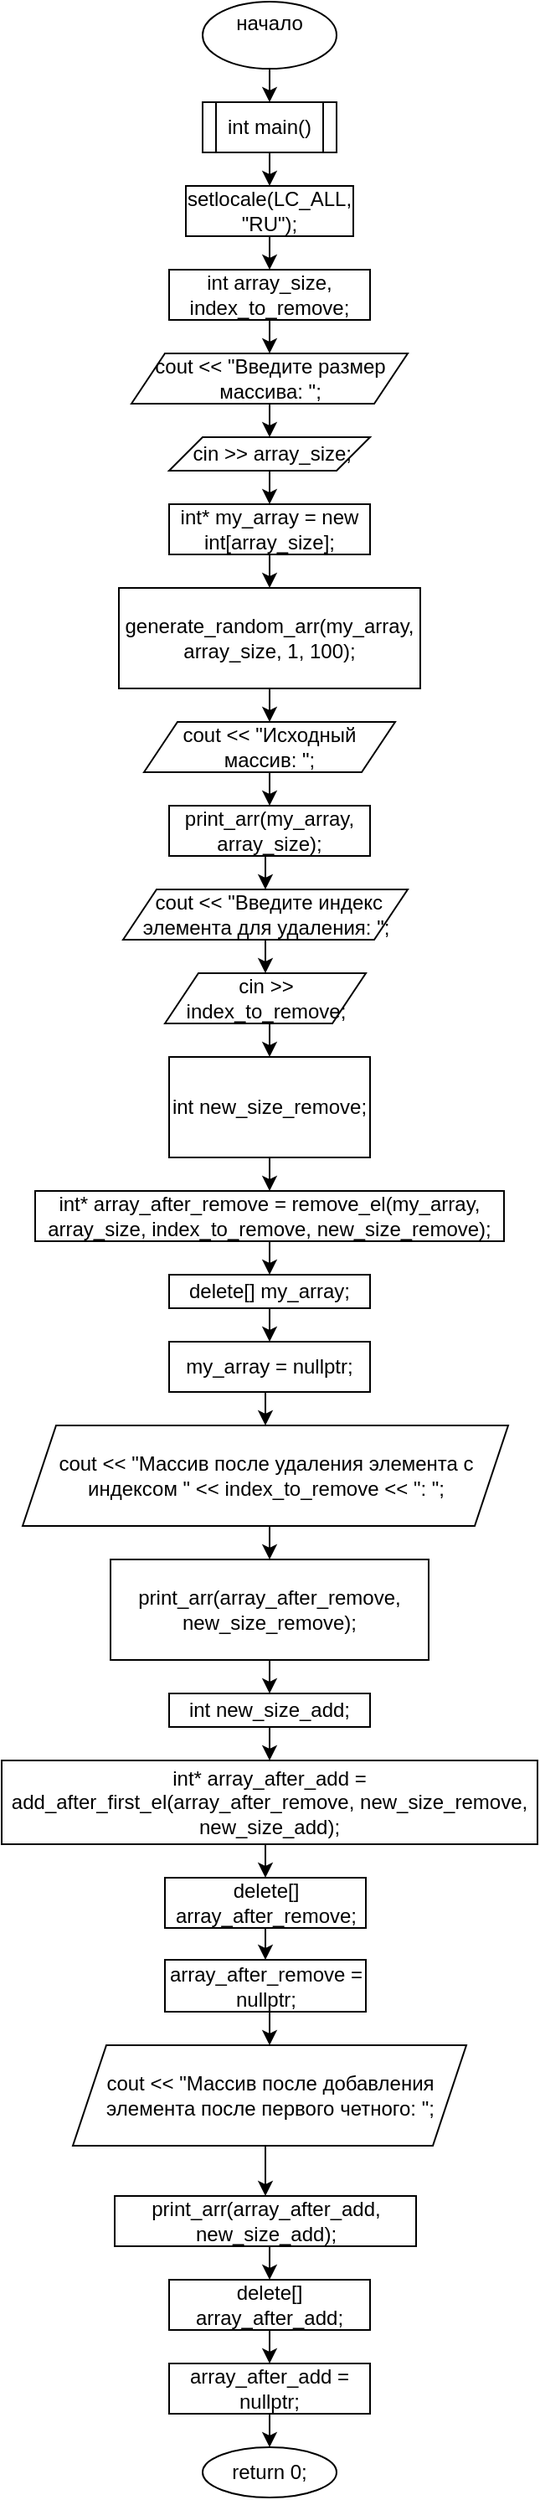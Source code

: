 <mxfile version="25.0.2">
  <diagram name="Страница — 1" id="c3FpzVAowm54_wwiwMbk">
    <mxGraphModel dx="1050" dy="725" grid="1" gridSize="10" guides="1" tooltips="1" connect="1" arrows="1" fold="1" page="1" pageScale="1" pageWidth="827" pageHeight="1169" math="0" shadow="0">
      <root>
        <mxCell id="0" />
        <mxCell id="1" parent="0" />
        <mxCell id="mSysGVXLbgmxceeKrl9w-4" style="edgeStyle=orthogonalEdgeStyle;rounded=0;orthogonalLoop=1;jettySize=auto;html=1;exitX=0.5;exitY=1;exitDx=0;exitDy=0;entryX=0.5;entryY=0;entryDx=0;entryDy=0;" edge="1" parent="1" source="mSysGVXLbgmxceeKrl9w-1" target="mSysGVXLbgmxceeKrl9w-2">
          <mxGeometry relative="1" as="geometry" />
        </mxCell>
        <mxCell id="mSysGVXLbgmxceeKrl9w-1" value="начало&lt;div&gt;&lt;br&gt;&lt;/div&gt;" style="ellipse;whiteSpace=wrap;html=1;" vertex="1" parent="1">
          <mxGeometry x="360" width="80" height="40" as="geometry" />
        </mxCell>
        <mxCell id="mSysGVXLbgmxceeKrl9w-5" style="edgeStyle=orthogonalEdgeStyle;rounded=0;orthogonalLoop=1;jettySize=auto;html=1;exitX=0.5;exitY=1;exitDx=0;exitDy=0;entryX=0.5;entryY=0;entryDx=0;entryDy=0;" edge="1" parent="1" source="mSysGVXLbgmxceeKrl9w-2" target="mSysGVXLbgmxceeKrl9w-3">
          <mxGeometry relative="1" as="geometry" />
        </mxCell>
        <mxCell id="mSysGVXLbgmxceeKrl9w-2" value="int main()" style="shape=process;whiteSpace=wrap;html=1;backgroundOutline=1;" vertex="1" parent="1">
          <mxGeometry x="360" y="60" width="80" height="30" as="geometry" />
        </mxCell>
        <mxCell id="mSysGVXLbgmxceeKrl9w-31" style="edgeStyle=orthogonalEdgeStyle;rounded=0;orthogonalLoop=1;jettySize=auto;html=1;exitX=0.5;exitY=1;exitDx=0;exitDy=0;entryX=0.5;entryY=0;entryDx=0;entryDy=0;" edge="1" parent="1" source="mSysGVXLbgmxceeKrl9w-3" target="mSysGVXLbgmxceeKrl9w-6">
          <mxGeometry relative="1" as="geometry" />
        </mxCell>
        <mxCell id="mSysGVXLbgmxceeKrl9w-3" value="setlocale(LC_ALL, &quot;RU&quot;);" style="whiteSpace=wrap;html=1;" vertex="1" parent="1">
          <mxGeometry x="350" y="110" width="100" height="30" as="geometry" />
        </mxCell>
        <mxCell id="mSysGVXLbgmxceeKrl9w-32" style="edgeStyle=orthogonalEdgeStyle;rounded=0;orthogonalLoop=1;jettySize=auto;html=1;exitX=0.5;exitY=1;exitDx=0;exitDy=0;entryX=0.5;entryY=0;entryDx=0;entryDy=0;" edge="1" parent="1" source="mSysGVXLbgmxceeKrl9w-6" target="mSysGVXLbgmxceeKrl9w-7">
          <mxGeometry relative="1" as="geometry" />
        </mxCell>
        <mxCell id="mSysGVXLbgmxceeKrl9w-6" value="int array_size, index_to_remove;" style="whiteSpace=wrap;html=1;" vertex="1" parent="1">
          <mxGeometry x="340" y="160" width="120" height="30" as="geometry" />
        </mxCell>
        <mxCell id="mSysGVXLbgmxceeKrl9w-33" style="edgeStyle=orthogonalEdgeStyle;rounded=0;orthogonalLoop=1;jettySize=auto;html=1;exitX=0.5;exitY=1;exitDx=0;exitDy=0;entryX=0.5;entryY=0;entryDx=0;entryDy=0;" edge="1" parent="1" source="mSysGVXLbgmxceeKrl9w-7" target="mSysGVXLbgmxceeKrl9w-8">
          <mxGeometry relative="1" as="geometry" />
        </mxCell>
        <mxCell id="mSysGVXLbgmxceeKrl9w-7" value="cout &amp;lt;&amp;lt; &quot;Введите размер массива: &quot;;" style="shape=parallelogram;perimeter=parallelogramPerimeter;whiteSpace=wrap;html=1;fixedSize=1;" vertex="1" parent="1">
          <mxGeometry x="317.5" y="210" width="165" height="30" as="geometry" />
        </mxCell>
        <mxCell id="mSysGVXLbgmxceeKrl9w-34" style="edgeStyle=orthogonalEdgeStyle;rounded=0;orthogonalLoop=1;jettySize=auto;html=1;exitX=0.5;exitY=1;exitDx=0;exitDy=0;entryX=0.5;entryY=0;entryDx=0;entryDy=0;" edge="1" parent="1" source="mSysGVXLbgmxceeKrl9w-8" target="mSysGVXLbgmxceeKrl9w-9">
          <mxGeometry relative="1" as="geometry" />
        </mxCell>
        <mxCell id="mSysGVXLbgmxceeKrl9w-8" value="&amp;nbsp;cin &amp;gt;&amp;gt; array_size;" style="shape=parallelogram;perimeter=parallelogramPerimeter;whiteSpace=wrap;html=1;fixedSize=1;" vertex="1" parent="1">
          <mxGeometry x="340" y="260" width="120" height="20" as="geometry" />
        </mxCell>
        <mxCell id="mSysGVXLbgmxceeKrl9w-35" style="edgeStyle=orthogonalEdgeStyle;rounded=0;orthogonalLoop=1;jettySize=auto;html=1;exitX=0.5;exitY=1;exitDx=0;exitDy=0;entryX=0.5;entryY=0;entryDx=0;entryDy=0;" edge="1" parent="1" source="mSysGVXLbgmxceeKrl9w-9" target="mSysGVXLbgmxceeKrl9w-10">
          <mxGeometry relative="1" as="geometry" />
        </mxCell>
        <mxCell id="mSysGVXLbgmxceeKrl9w-9" value="int* my_array = new int[array_size];" style="whiteSpace=wrap;html=1;" vertex="1" parent="1">
          <mxGeometry x="340" y="300" width="120" height="30" as="geometry" />
        </mxCell>
        <mxCell id="mSysGVXLbgmxceeKrl9w-36" style="edgeStyle=orthogonalEdgeStyle;rounded=0;orthogonalLoop=1;jettySize=auto;html=1;exitX=0.5;exitY=1;exitDx=0;exitDy=0;entryX=0.5;entryY=0;entryDx=0;entryDy=0;" edge="1" parent="1" source="mSysGVXLbgmxceeKrl9w-10" target="mSysGVXLbgmxceeKrl9w-11">
          <mxGeometry relative="1" as="geometry" />
        </mxCell>
        <mxCell id="mSysGVXLbgmxceeKrl9w-10" value="generate_random_arr(my_array, array_size, 1, 100);" style="whiteSpace=wrap;html=1;" vertex="1" parent="1">
          <mxGeometry x="310" y="350" width="180" height="60" as="geometry" />
        </mxCell>
        <mxCell id="mSysGVXLbgmxceeKrl9w-37" style="edgeStyle=orthogonalEdgeStyle;rounded=0;orthogonalLoop=1;jettySize=auto;html=1;exitX=0.5;exitY=1;exitDx=0;exitDy=0;entryX=0.5;entryY=0;entryDx=0;entryDy=0;" edge="1" parent="1" source="mSysGVXLbgmxceeKrl9w-11" target="mSysGVXLbgmxceeKrl9w-12">
          <mxGeometry relative="1" as="geometry" />
        </mxCell>
        <mxCell id="mSysGVXLbgmxceeKrl9w-11" value="cout &amp;lt;&amp;lt; &quot;Исходный массив: &quot;;" style="shape=parallelogram;perimeter=parallelogramPerimeter;whiteSpace=wrap;html=1;fixedSize=1;" vertex="1" parent="1">
          <mxGeometry x="325" y="430" width="150" height="30" as="geometry" />
        </mxCell>
        <mxCell id="mSysGVXLbgmxceeKrl9w-38" style="edgeStyle=orthogonalEdgeStyle;rounded=0;orthogonalLoop=1;jettySize=auto;html=1;exitX=0.5;exitY=1;exitDx=0;exitDy=0;entryX=0.5;entryY=0;entryDx=0;entryDy=0;" edge="1" parent="1" source="mSysGVXLbgmxceeKrl9w-12" target="mSysGVXLbgmxceeKrl9w-13">
          <mxGeometry relative="1" as="geometry" />
        </mxCell>
        <mxCell id="mSysGVXLbgmxceeKrl9w-12" value="print_arr(my_array, array_size);" style="whiteSpace=wrap;html=1;" vertex="1" parent="1">
          <mxGeometry x="340" y="480" width="120" height="30" as="geometry" />
        </mxCell>
        <mxCell id="mSysGVXLbgmxceeKrl9w-39" style="edgeStyle=orthogonalEdgeStyle;rounded=0;orthogonalLoop=1;jettySize=auto;html=1;exitX=0.5;exitY=1;exitDx=0;exitDy=0;entryX=0.5;entryY=0;entryDx=0;entryDy=0;" edge="1" parent="1" source="mSysGVXLbgmxceeKrl9w-13" target="mSysGVXLbgmxceeKrl9w-14">
          <mxGeometry relative="1" as="geometry" />
        </mxCell>
        <mxCell id="mSysGVXLbgmxceeKrl9w-13" value="&amp;nbsp;cout &amp;lt;&amp;lt; &quot;Введите индекс элемента для удаления: &quot;;" style="shape=parallelogram;perimeter=parallelogramPerimeter;whiteSpace=wrap;html=1;fixedSize=1;" vertex="1" parent="1">
          <mxGeometry x="312.5" y="530" width="170" height="30" as="geometry" />
        </mxCell>
        <mxCell id="mSysGVXLbgmxceeKrl9w-40" style="edgeStyle=orthogonalEdgeStyle;rounded=0;orthogonalLoop=1;jettySize=auto;html=1;exitX=0.5;exitY=1;exitDx=0;exitDy=0;entryX=0.5;entryY=0;entryDx=0;entryDy=0;" edge="1" parent="1" source="mSysGVXLbgmxceeKrl9w-14" target="mSysGVXLbgmxceeKrl9w-15">
          <mxGeometry relative="1" as="geometry" />
        </mxCell>
        <mxCell id="mSysGVXLbgmxceeKrl9w-14" value="cin &amp;gt;&amp;gt; index_to_remove;" style="shape=parallelogram;perimeter=parallelogramPerimeter;whiteSpace=wrap;html=1;fixedSize=1;" vertex="1" parent="1">
          <mxGeometry x="337.5" y="580" width="120" height="30" as="geometry" />
        </mxCell>
        <mxCell id="mSysGVXLbgmxceeKrl9w-41" style="edgeStyle=orthogonalEdgeStyle;rounded=0;orthogonalLoop=1;jettySize=auto;html=1;exitX=0.5;exitY=1;exitDx=0;exitDy=0;entryX=0.5;entryY=0;entryDx=0;entryDy=0;" edge="1" parent="1" source="mSysGVXLbgmxceeKrl9w-15" target="mSysGVXLbgmxceeKrl9w-16">
          <mxGeometry relative="1" as="geometry" />
        </mxCell>
        <mxCell id="mSysGVXLbgmxceeKrl9w-15" value="int new_size_remove;" style="whiteSpace=wrap;html=1;" vertex="1" parent="1">
          <mxGeometry x="340" y="630" width="120" height="60" as="geometry" />
        </mxCell>
        <mxCell id="mSysGVXLbgmxceeKrl9w-42" style="edgeStyle=orthogonalEdgeStyle;rounded=0;orthogonalLoop=1;jettySize=auto;html=1;exitX=0.5;exitY=1;exitDx=0;exitDy=0;entryX=0.5;entryY=0;entryDx=0;entryDy=0;" edge="1" parent="1" source="mSysGVXLbgmxceeKrl9w-16" target="mSysGVXLbgmxceeKrl9w-17">
          <mxGeometry relative="1" as="geometry" />
        </mxCell>
        <mxCell id="mSysGVXLbgmxceeKrl9w-16" value="int* array_after_remove = remove_el(my_array, array_size, index_to_remove, new_size_remove);" style="whiteSpace=wrap;html=1;" vertex="1" parent="1">
          <mxGeometry x="260" y="710" width="280" height="30" as="geometry" />
        </mxCell>
        <mxCell id="mSysGVXLbgmxceeKrl9w-43" style="edgeStyle=orthogonalEdgeStyle;rounded=0;orthogonalLoop=1;jettySize=auto;html=1;exitX=0.5;exitY=1;exitDx=0;exitDy=0;entryX=0.5;entryY=0;entryDx=0;entryDy=0;" edge="1" parent="1" source="mSysGVXLbgmxceeKrl9w-17" target="mSysGVXLbgmxceeKrl9w-18">
          <mxGeometry relative="1" as="geometry" />
        </mxCell>
        <mxCell id="mSysGVXLbgmxceeKrl9w-17" value="delete[] my_array;" style="whiteSpace=wrap;html=1;" vertex="1" parent="1">
          <mxGeometry x="340" y="760" width="120" height="20" as="geometry" />
        </mxCell>
        <mxCell id="mSysGVXLbgmxceeKrl9w-44" style="edgeStyle=orthogonalEdgeStyle;rounded=0;orthogonalLoop=1;jettySize=auto;html=1;exitX=0.5;exitY=1;exitDx=0;exitDy=0;entryX=0.5;entryY=0;entryDx=0;entryDy=0;" edge="1" parent="1" source="mSysGVXLbgmxceeKrl9w-18" target="mSysGVXLbgmxceeKrl9w-19">
          <mxGeometry relative="1" as="geometry" />
        </mxCell>
        <mxCell id="mSysGVXLbgmxceeKrl9w-18" value="my_array = nullptr;" style="whiteSpace=wrap;html=1;" vertex="1" parent="1">
          <mxGeometry x="340" y="800" width="120" height="30" as="geometry" />
        </mxCell>
        <mxCell id="mSysGVXLbgmxceeKrl9w-45" style="edgeStyle=orthogonalEdgeStyle;rounded=0;orthogonalLoop=1;jettySize=auto;html=1;exitX=0.5;exitY=1;exitDx=0;exitDy=0;entryX=0.5;entryY=0;entryDx=0;entryDy=0;" edge="1" parent="1" source="mSysGVXLbgmxceeKrl9w-19" target="mSysGVXLbgmxceeKrl9w-20">
          <mxGeometry relative="1" as="geometry" />
        </mxCell>
        <mxCell id="mSysGVXLbgmxceeKrl9w-19" value="cout &amp;lt;&amp;lt; &quot;Массив после удаления элемента с индексом &quot; &amp;lt;&amp;lt; index_to_remove &amp;lt;&amp;lt; &quot;: &quot;;" style="shape=parallelogram;perimeter=parallelogramPerimeter;whiteSpace=wrap;html=1;fixedSize=1;" vertex="1" parent="1">
          <mxGeometry x="252.5" y="850" width="290" height="60" as="geometry" />
        </mxCell>
        <mxCell id="mSysGVXLbgmxceeKrl9w-47" style="edgeStyle=orthogonalEdgeStyle;rounded=0;orthogonalLoop=1;jettySize=auto;html=1;exitX=0.5;exitY=1;exitDx=0;exitDy=0;entryX=0.5;entryY=0;entryDx=0;entryDy=0;" edge="1" parent="1" source="mSysGVXLbgmxceeKrl9w-20" target="mSysGVXLbgmxceeKrl9w-21">
          <mxGeometry relative="1" as="geometry" />
        </mxCell>
        <mxCell id="mSysGVXLbgmxceeKrl9w-20" value="print_arr(array_after_remove, new_size_remove);" style="whiteSpace=wrap;html=1;" vertex="1" parent="1">
          <mxGeometry x="305" y="930" width="190" height="60" as="geometry" />
        </mxCell>
        <mxCell id="mSysGVXLbgmxceeKrl9w-48" style="edgeStyle=orthogonalEdgeStyle;rounded=0;orthogonalLoop=1;jettySize=auto;html=1;exitX=0.5;exitY=1;exitDx=0;exitDy=0;entryX=0.5;entryY=0;entryDx=0;entryDy=0;" edge="1" parent="1" source="mSysGVXLbgmxceeKrl9w-21" target="mSysGVXLbgmxceeKrl9w-22">
          <mxGeometry relative="1" as="geometry" />
        </mxCell>
        <mxCell id="mSysGVXLbgmxceeKrl9w-21" value="int new_size_add;" style="whiteSpace=wrap;html=1;" vertex="1" parent="1">
          <mxGeometry x="340" y="1010" width="120" height="20" as="geometry" />
        </mxCell>
        <mxCell id="mSysGVXLbgmxceeKrl9w-49" style="edgeStyle=orthogonalEdgeStyle;rounded=0;orthogonalLoop=1;jettySize=auto;html=1;exitX=0.5;exitY=1;exitDx=0;exitDy=0;entryX=0.5;entryY=0;entryDx=0;entryDy=0;" edge="1" parent="1" source="mSysGVXLbgmxceeKrl9w-22" target="mSysGVXLbgmxceeKrl9w-23">
          <mxGeometry relative="1" as="geometry" />
        </mxCell>
        <mxCell id="mSysGVXLbgmxceeKrl9w-22" value="int* array_after_add = add_after_first_el(array_after_remove, new_size_remove, new_size_add);" style="whiteSpace=wrap;html=1;" vertex="1" parent="1">
          <mxGeometry x="240" y="1050" width="320" height="50" as="geometry" />
        </mxCell>
        <mxCell id="mSysGVXLbgmxceeKrl9w-50" style="edgeStyle=orthogonalEdgeStyle;rounded=0;orthogonalLoop=1;jettySize=auto;html=1;exitX=0.5;exitY=1;exitDx=0;exitDy=0;entryX=0.5;entryY=0;entryDx=0;entryDy=0;" edge="1" parent="1" source="mSysGVXLbgmxceeKrl9w-23" target="mSysGVXLbgmxceeKrl9w-24">
          <mxGeometry relative="1" as="geometry" />
        </mxCell>
        <mxCell id="mSysGVXLbgmxceeKrl9w-23" value="delete[] array_after_remove;" style="whiteSpace=wrap;html=1;" vertex="1" parent="1">
          <mxGeometry x="337.5" y="1120" width="120" height="30" as="geometry" />
        </mxCell>
        <mxCell id="mSysGVXLbgmxceeKrl9w-51" style="edgeStyle=orthogonalEdgeStyle;rounded=0;orthogonalLoop=1;jettySize=auto;html=1;exitX=0.5;exitY=1;exitDx=0;exitDy=0;entryX=0.5;entryY=0;entryDx=0;entryDy=0;" edge="1" parent="1" source="mSysGVXLbgmxceeKrl9w-24" target="mSysGVXLbgmxceeKrl9w-25">
          <mxGeometry relative="1" as="geometry" />
        </mxCell>
        <mxCell id="mSysGVXLbgmxceeKrl9w-24" value="array_after_remove = nullptr;" style="whiteSpace=wrap;html=1;" vertex="1" parent="1">
          <mxGeometry x="337.5" y="1169" width="120" height="31" as="geometry" />
        </mxCell>
        <mxCell id="mSysGVXLbgmxceeKrl9w-52" style="edgeStyle=orthogonalEdgeStyle;rounded=0;orthogonalLoop=1;jettySize=auto;html=1;exitX=0.5;exitY=1;exitDx=0;exitDy=0;entryX=0.5;entryY=0;entryDx=0;entryDy=0;" edge="1" parent="1" source="mSysGVXLbgmxceeKrl9w-25" target="mSysGVXLbgmxceeKrl9w-26">
          <mxGeometry relative="1" as="geometry" />
        </mxCell>
        <mxCell id="mSysGVXLbgmxceeKrl9w-25" value="cout &amp;lt;&amp;lt; &quot;Массив после добавления элемента после первого четного: &quot;;" style="shape=parallelogram;perimeter=parallelogramPerimeter;whiteSpace=wrap;html=1;fixedSize=1;" vertex="1" parent="1">
          <mxGeometry x="282.5" y="1220" width="235" height="60" as="geometry" />
        </mxCell>
        <mxCell id="mSysGVXLbgmxceeKrl9w-53" style="edgeStyle=orthogonalEdgeStyle;rounded=0;orthogonalLoop=1;jettySize=auto;html=1;exitX=0.5;exitY=1;exitDx=0;exitDy=0;entryX=0.5;entryY=0;entryDx=0;entryDy=0;" edge="1" parent="1" source="mSysGVXLbgmxceeKrl9w-26" target="mSysGVXLbgmxceeKrl9w-27">
          <mxGeometry relative="1" as="geometry" />
        </mxCell>
        <mxCell id="mSysGVXLbgmxceeKrl9w-26" value="print_arr(array_after_add, new_size_add);" style="whiteSpace=wrap;html=1;" vertex="1" parent="1">
          <mxGeometry x="307.5" y="1310" width="180" height="30" as="geometry" />
        </mxCell>
        <mxCell id="mSysGVXLbgmxceeKrl9w-54" style="edgeStyle=orthogonalEdgeStyle;rounded=0;orthogonalLoop=1;jettySize=auto;html=1;exitX=0.5;exitY=1;exitDx=0;exitDy=0;entryX=0.5;entryY=0;entryDx=0;entryDy=0;" edge="1" parent="1" source="mSysGVXLbgmxceeKrl9w-27" target="mSysGVXLbgmxceeKrl9w-28">
          <mxGeometry relative="1" as="geometry" />
        </mxCell>
        <mxCell id="mSysGVXLbgmxceeKrl9w-27" value="delete[] array_after_add;" style="whiteSpace=wrap;html=1;" vertex="1" parent="1">
          <mxGeometry x="340" y="1360" width="120" height="30" as="geometry" />
        </mxCell>
        <mxCell id="mSysGVXLbgmxceeKrl9w-55" style="edgeStyle=orthogonalEdgeStyle;rounded=0;orthogonalLoop=1;jettySize=auto;html=1;exitX=0.5;exitY=1;exitDx=0;exitDy=0;entryX=0.5;entryY=0;entryDx=0;entryDy=0;" edge="1" parent="1" source="mSysGVXLbgmxceeKrl9w-28" target="mSysGVXLbgmxceeKrl9w-30">
          <mxGeometry relative="1" as="geometry" />
        </mxCell>
        <mxCell id="mSysGVXLbgmxceeKrl9w-28" value="array_after_add = nullptr;" style="whiteSpace=wrap;html=1;" vertex="1" parent="1">
          <mxGeometry x="340" y="1410" width="120" height="30" as="geometry" />
        </mxCell>
        <mxCell id="mSysGVXLbgmxceeKrl9w-30" value="return 0;" style="ellipse;whiteSpace=wrap;html=1;" vertex="1" parent="1">
          <mxGeometry x="360" y="1460" width="80" height="30" as="geometry" />
        </mxCell>
      </root>
    </mxGraphModel>
  </diagram>
</mxfile>
